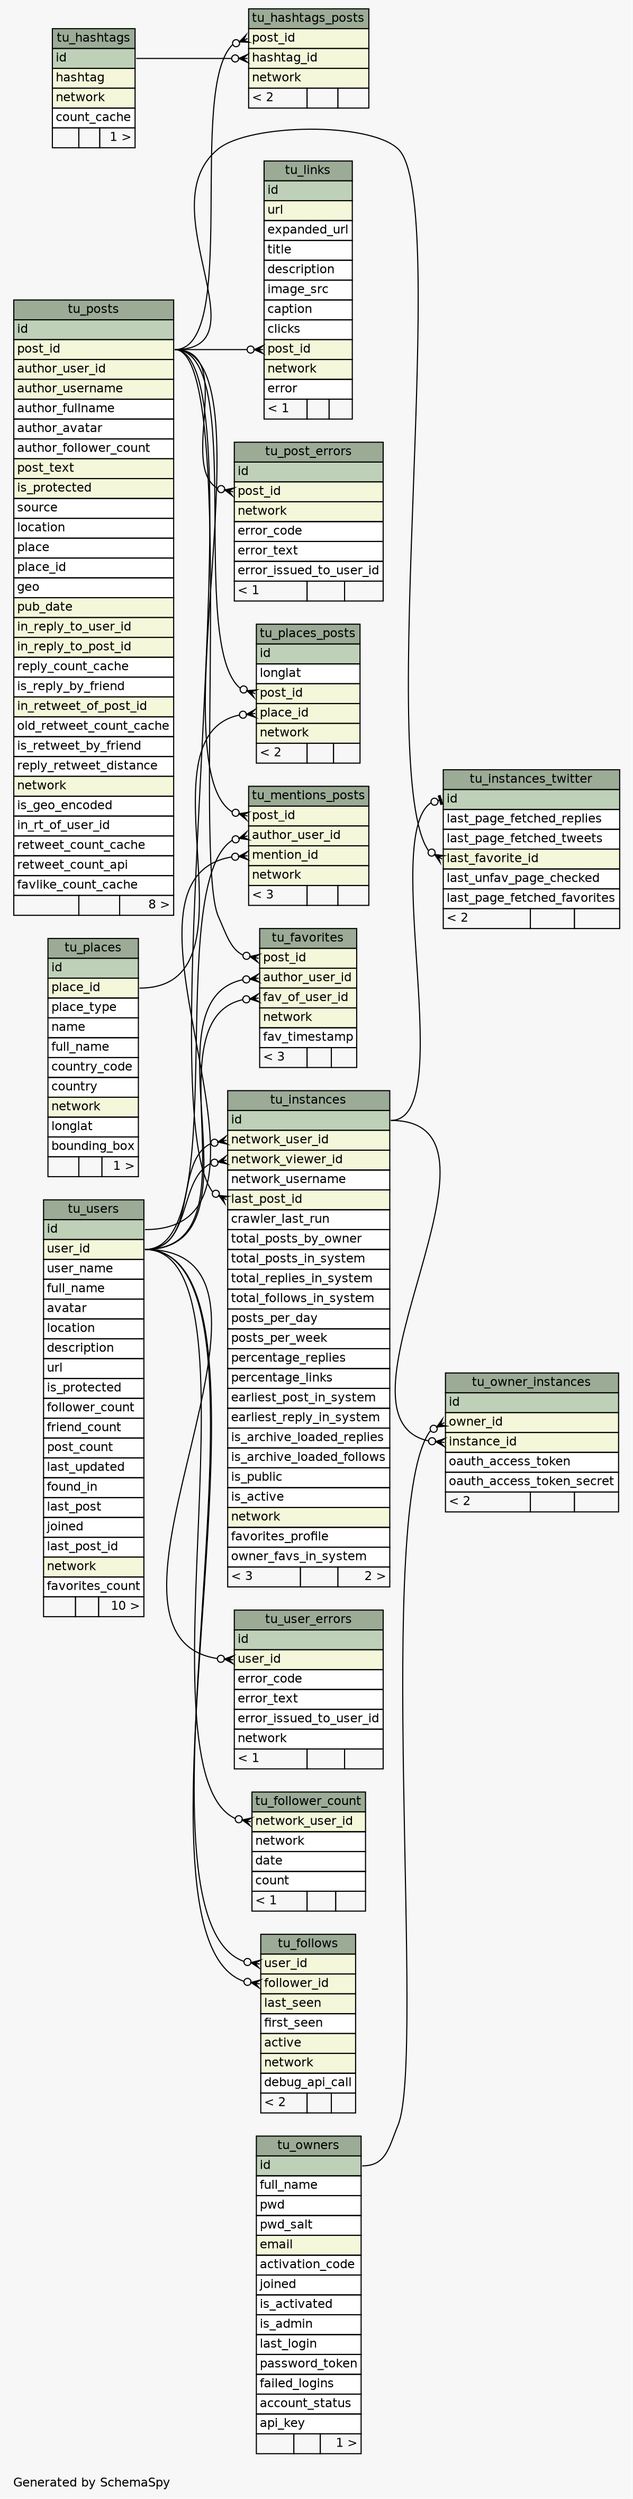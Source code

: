 // dot 2.26.3 on Linux 3.0.0-1-amd64
// SchemaSpy rev 590
digraph "largeRelationshipsDiagram" {
  graph [
    rankdir="RL"
    bgcolor="#f7f7f7"
    label="\nGenerated by SchemaSpy"
    labeljust="l"
    nodesep="0.18"
    ranksep="0.46"
    fontname="Helvetica"
    fontsize="11"
  ];
  node [
    fontname="Helvetica"
    fontsize="11"
    shape="plaintext"
  ];
  edge [
    arrowsize="0.8"
  ];
  "tu_favorites" [
    label=<
    <TABLE BORDER="0" CELLBORDER="1" CELLSPACING="0" BGCOLOR="#ffffff">
      <TR><TD COLSPAN="3" BGCOLOR="#9bab96" ALIGN="CENTER">tu_favorites</TD></TR>
      <TR><TD PORT="post_id" COLSPAN="3" BGCOLOR="#f4f7da" ALIGN="LEFT">post_id</TD></TR>
      <TR><TD PORT="author_user_id" COLSPAN="3" BGCOLOR="#f4f7da" ALIGN="LEFT">author_user_id</TD></TR>
      <TR><TD PORT="fav_of_user_id" COLSPAN="3" BGCOLOR="#f4f7da" ALIGN="LEFT">fav_of_user_id</TD></TR>
      <TR><TD PORT="network" COLSPAN="3" BGCOLOR="#f4f7da" ALIGN="LEFT">network</TD></TR>
      <TR><TD PORT="fav_timestamp" COLSPAN="3" ALIGN="LEFT">fav_timestamp</TD></TR>
      <TR><TD ALIGN="LEFT" BGCOLOR="#f7f7f7">&lt; 3</TD><TD ALIGN="RIGHT" BGCOLOR="#f7f7f7">  </TD><TD ALIGN="RIGHT" BGCOLOR="#f7f7f7">  </TD></TR>
    </TABLE>>
    URL="tables/tu_favorites.html"
    tooltip="tu_favorites"
  ];
  "tu_follower_count" [
    label=<
    <TABLE BORDER="0" CELLBORDER="1" CELLSPACING="0" BGCOLOR="#ffffff">
      <TR><TD COLSPAN="3" BGCOLOR="#9bab96" ALIGN="CENTER">tu_follower_count</TD></TR>
      <TR><TD PORT="network_user_id" COLSPAN="3" BGCOLOR="#f4f7da" ALIGN="LEFT">network_user_id</TD></TR>
      <TR><TD PORT="network" COLSPAN="3" ALIGN="LEFT">network</TD></TR>
      <TR><TD PORT="date" COLSPAN="3" ALIGN="LEFT">date</TD></TR>
      <TR><TD PORT="count" COLSPAN="3" ALIGN="LEFT">count</TD></TR>
      <TR><TD ALIGN="LEFT" BGCOLOR="#f7f7f7">&lt; 1</TD><TD ALIGN="RIGHT" BGCOLOR="#f7f7f7">  </TD><TD ALIGN="RIGHT" BGCOLOR="#f7f7f7">  </TD></TR>
    </TABLE>>
    URL="tables/tu_follower_count.html"
    tooltip="tu_follower_count"
  ];
  "tu_follows" [
    label=<
    <TABLE BORDER="0" CELLBORDER="1" CELLSPACING="0" BGCOLOR="#ffffff">
      <TR><TD COLSPAN="3" BGCOLOR="#9bab96" ALIGN="CENTER">tu_follows</TD></TR>
      <TR><TD PORT="user_id" COLSPAN="3" BGCOLOR="#f4f7da" ALIGN="LEFT">user_id</TD></TR>
      <TR><TD PORT="follower_id" COLSPAN="3" BGCOLOR="#f4f7da" ALIGN="LEFT">follower_id</TD></TR>
      <TR><TD PORT="last_seen" COLSPAN="3" BGCOLOR="#f4f7da" ALIGN="LEFT">last_seen</TD></TR>
      <TR><TD PORT="first_seen" COLSPAN="3" ALIGN="LEFT">first_seen</TD></TR>
      <TR><TD PORT="active" COLSPAN="3" BGCOLOR="#f4f7da" ALIGN="LEFT">active</TD></TR>
      <TR><TD PORT="network" COLSPAN="3" BGCOLOR="#f4f7da" ALIGN="LEFT">network</TD></TR>
      <TR><TD PORT="debug_api_call" COLSPAN="3" ALIGN="LEFT">debug_api_call</TD></TR>
      <TR><TD ALIGN="LEFT" BGCOLOR="#f7f7f7">&lt; 2</TD><TD ALIGN="RIGHT" BGCOLOR="#f7f7f7">  </TD><TD ALIGN="RIGHT" BGCOLOR="#f7f7f7">  </TD></TR>
    </TABLE>>
    URL="tables/tu_follows.html"
    tooltip="tu_follows"
  ];
  "tu_hashtags" [
    label=<
    <TABLE BORDER="0" CELLBORDER="1" CELLSPACING="0" BGCOLOR="#ffffff">
      <TR><TD COLSPAN="3" BGCOLOR="#9bab96" ALIGN="CENTER">tu_hashtags</TD></TR>
      <TR><TD PORT="id" COLSPAN="3" BGCOLOR="#bed1b8" ALIGN="LEFT">id</TD></TR>
      <TR><TD PORT="hashtag" COLSPAN="3" BGCOLOR="#f4f7da" ALIGN="LEFT">hashtag</TD></TR>
      <TR><TD PORT="network" COLSPAN="3" BGCOLOR="#f4f7da" ALIGN="LEFT">network</TD></TR>
      <TR><TD PORT="count_cache" COLSPAN="3" ALIGN="LEFT">count_cache</TD></TR>
      <TR><TD ALIGN="LEFT" BGCOLOR="#f7f7f7">  </TD><TD ALIGN="RIGHT" BGCOLOR="#f7f7f7">  </TD><TD ALIGN="RIGHT" BGCOLOR="#f7f7f7">1 &gt;</TD></TR>
    </TABLE>>
    URL="tables/tu_hashtags.html"
    tooltip="tu_hashtags"
  ];
  "tu_hashtags_posts" [
    label=<
    <TABLE BORDER="0" CELLBORDER="1" CELLSPACING="0" BGCOLOR="#ffffff">
      <TR><TD COLSPAN="3" BGCOLOR="#9bab96" ALIGN="CENTER">tu_hashtags_posts</TD></TR>
      <TR><TD PORT="post_id" COLSPAN="3" BGCOLOR="#f4f7da" ALIGN="LEFT">post_id</TD></TR>
      <TR><TD PORT="hashtag_id" COLSPAN="3" BGCOLOR="#f4f7da" ALIGN="LEFT">hashtag_id</TD></TR>
      <TR><TD PORT="network" COLSPAN="3" BGCOLOR="#f4f7da" ALIGN="LEFT">network</TD></TR>
      <TR><TD ALIGN="LEFT" BGCOLOR="#f7f7f7">&lt; 2</TD><TD ALIGN="RIGHT" BGCOLOR="#f7f7f7">  </TD><TD ALIGN="RIGHT" BGCOLOR="#f7f7f7">  </TD></TR>
    </TABLE>>
    URL="tables/tu_hashtags_posts.html"
    tooltip="tu_hashtags_posts"
  ];
  "tu_instances" [
    label=<
    <TABLE BORDER="0" CELLBORDER="1" CELLSPACING="0" BGCOLOR="#ffffff">
      <TR><TD COLSPAN="3" BGCOLOR="#9bab96" ALIGN="CENTER">tu_instances</TD></TR>
      <TR><TD PORT="id" COLSPAN="3" BGCOLOR="#bed1b8" ALIGN="LEFT">id</TD></TR>
      <TR><TD PORT="network_user_id" COLSPAN="3" BGCOLOR="#f4f7da" ALIGN="LEFT">network_user_id</TD></TR>
      <TR><TD PORT="network_viewer_id" COLSPAN="3" BGCOLOR="#f4f7da" ALIGN="LEFT">network_viewer_id</TD></TR>
      <TR><TD PORT="network_username" COLSPAN="3" ALIGN="LEFT">network_username</TD></TR>
      <TR><TD PORT="last_post_id" COLSPAN="3" BGCOLOR="#f4f7da" ALIGN="LEFT">last_post_id</TD></TR>
      <TR><TD PORT="crawler_last_run" COLSPAN="3" ALIGN="LEFT">crawler_last_run</TD></TR>
      <TR><TD PORT="total_posts_by_owner" COLSPAN="3" ALIGN="LEFT">total_posts_by_owner</TD></TR>
      <TR><TD PORT="total_posts_in_system" COLSPAN="3" ALIGN="LEFT">total_posts_in_system</TD></TR>
      <TR><TD PORT="total_replies_in_system" COLSPAN="3" ALIGN="LEFT">total_replies_in_system</TD></TR>
      <TR><TD PORT="total_follows_in_system" COLSPAN="3" ALIGN="LEFT">total_follows_in_system</TD></TR>
      <TR><TD PORT="posts_per_day" COLSPAN="3" ALIGN="LEFT">posts_per_day</TD></TR>
      <TR><TD PORT="posts_per_week" COLSPAN="3" ALIGN="LEFT">posts_per_week</TD></TR>
      <TR><TD PORT="percentage_replies" COLSPAN="3" ALIGN="LEFT">percentage_replies</TD></TR>
      <TR><TD PORT="percentage_links" COLSPAN="3" ALIGN="LEFT">percentage_links</TD></TR>
      <TR><TD PORT="earliest_post_in_system" COLSPAN="3" ALIGN="LEFT">earliest_post_in_system</TD></TR>
      <TR><TD PORT="earliest_reply_in_system" COLSPAN="3" ALIGN="LEFT">earliest_reply_in_system</TD></TR>
      <TR><TD PORT="is_archive_loaded_replies" COLSPAN="3" ALIGN="LEFT">is_archive_loaded_replies</TD></TR>
      <TR><TD PORT="is_archive_loaded_follows" COLSPAN="3" ALIGN="LEFT">is_archive_loaded_follows</TD></TR>
      <TR><TD PORT="is_public" COLSPAN="3" ALIGN="LEFT">is_public</TD></TR>
      <TR><TD PORT="is_active" COLSPAN="3" ALIGN="LEFT">is_active</TD></TR>
      <TR><TD PORT="network" COLSPAN="3" BGCOLOR="#f4f7da" ALIGN="LEFT">network</TD></TR>
      <TR><TD PORT="favorites_profile" COLSPAN="3" ALIGN="LEFT">favorites_profile</TD></TR>
      <TR><TD PORT="owner_favs_in_system" COLSPAN="3" ALIGN="LEFT">owner_favs_in_system</TD></TR>
      <TR><TD ALIGN="LEFT" BGCOLOR="#f7f7f7">&lt; 3</TD><TD ALIGN="RIGHT" BGCOLOR="#f7f7f7">  </TD><TD ALIGN="RIGHT" BGCOLOR="#f7f7f7">2 &gt;</TD></TR>
    </TABLE>>
    URL="tables/tu_instances.html"
    tooltip="tu_instances"
  ];
  "tu_instances_twitter" [
    label=<
    <TABLE BORDER="0" CELLBORDER="1" CELLSPACING="0" BGCOLOR="#ffffff">
      <TR><TD COLSPAN="3" BGCOLOR="#9bab96" ALIGN="CENTER">tu_instances_twitter</TD></TR>
      <TR><TD PORT="id" COLSPAN="3" BGCOLOR="#bed1b8" ALIGN="LEFT">id</TD></TR>
      <TR><TD PORT="last_page_fetched_replies" COLSPAN="3" ALIGN="LEFT">last_page_fetched_replies</TD></TR>
      <TR><TD PORT="last_page_fetched_tweets" COLSPAN="3" ALIGN="LEFT">last_page_fetched_tweets</TD></TR>
      <TR><TD PORT="last_favorite_id" COLSPAN="3" BGCOLOR="#f4f7da" ALIGN="LEFT">last_favorite_id</TD></TR>
      <TR><TD PORT="last_unfav_page_checked" COLSPAN="3" ALIGN="LEFT">last_unfav_page_checked</TD></TR>
      <TR><TD PORT="last_page_fetched_favorites" COLSPAN="3" ALIGN="LEFT">last_page_fetched_favorites</TD></TR>
      <TR><TD ALIGN="LEFT" BGCOLOR="#f7f7f7">&lt; 2</TD><TD ALIGN="RIGHT" BGCOLOR="#f7f7f7">  </TD><TD ALIGN="RIGHT" BGCOLOR="#f7f7f7">  </TD></TR>
    </TABLE>>
    URL="tables/tu_instances_twitter.html"
    tooltip="tu_instances_twitter"
  ];
  "tu_links" [
    label=<
    <TABLE BORDER="0" CELLBORDER="1" CELLSPACING="0" BGCOLOR="#ffffff">
      <TR><TD COLSPAN="3" BGCOLOR="#9bab96" ALIGN="CENTER">tu_links</TD></TR>
      <TR><TD PORT="id" COLSPAN="3" BGCOLOR="#bed1b8" ALIGN="LEFT">id</TD></TR>
      <TR><TD PORT="url" COLSPAN="3" BGCOLOR="#f4f7da" ALIGN="LEFT">url</TD></TR>
      <TR><TD PORT="expanded_url" COLSPAN="3" ALIGN="LEFT">expanded_url</TD></TR>
      <TR><TD PORT="title" COLSPAN="3" ALIGN="LEFT">title</TD></TR>
      <TR><TD PORT="description" COLSPAN="3" ALIGN="LEFT">description</TD></TR>
      <TR><TD PORT="image_src" COLSPAN="3" ALIGN="LEFT">image_src</TD></TR>
      <TR><TD PORT="caption" COLSPAN="3" ALIGN="LEFT">caption</TD></TR>
      <TR><TD PORT="clicks" COLSPAN="3" ALIGN="LEFT">clicks</TD></TR>
      <TR><TD PORT="post_id" COLSPAN="3" BGCOLOR="#f4f7da" ALIGN="LEFT">post_id</TD></TR>
      <TR><TD PORT="network" COLSPAN="3" BGCOLOR="#f4f7da" ALIGN="LEFT">network</TD></TR>
      <TR><TD PORT="error" COLSPAN="3" ALIGN="LEFT">error</TD></TR>
      <TR><TD ALIGN="LEFT" BGCOLOR="#f7f7f7">&lt; 1</TD><TD ALIGN="RIGHT" BGCOLOR="#f7f7f7">  </TD><TD ALIGN="RIGHT" BGCOLOR="#f7f7f7">  </TD></TR>
    </TABLE>>
    URL="tables/tu_links.html"
    tooltip="tu_links"
  ];
  "tu_mentions_posts" [
    label=<
    <TABLE BORDER="0" CELLBORDER="1" CELLSPACING="0" BGCOLOR="#ffffff">
      <TR><TD COLSPAN="3" BGCOLOR="#9bab96" ALIGN="CENTER">tu_mentions_posts</TD></TR>
      <TR><TD PORT="post_id" COLSPAN="3" BGCOLOR="#f4f7da" ALIGN="LEFT">post_id</TD></TR>
      <TR><TD PORT="author_user_id" COLSPAN="3" BGCOLOR="#f4f7da" ALIGN="LEFT">author_user_id</TD></TR>
      <TR><TD PORT="mention_id" COLSPAN="3" BGCOLOR="#f4f7da" ALIGN="LEFT">mention_id</TD></TR>
      <TR><TD PORT="network" COLSPAN="3" BGCOLOR="#f4f7da" ALIGN="LEFT">network</TD></TR>
      <TR><TD ALIGN="LEFT" BGCOLOR="#f7f7f7">&lt; 3</TD><TD ALIGN="RIGHT" BGCOLOR="#f7f7f7">  </TD><TD ALIGN="RIGHT" BGCOLOR="#f7f7f7">  </TD></TR>
    </TABLE>>
    URL="tables/tu_mentions_posts.html"
    tooltip="tu_mentions_posts"
  ];
  "tu_owner_instances" [
    label=<
    <TABLE BORDER="0" CELLBORDER="1" CELLSPACING="0" BGCOLOR="#ffffff">
      <TR><TD COLSPAN="3" BGCOLOR="#9bab96" ALIGN="CENTER">tu_owner_instances</TD></TR>
      <TR><TD PORT="id" COLSPAN="3" BGCOLOR="#bed1b8" ALIGN="LEFT">id</TD></TR>
      <TR><TD PORT="owner_id" COLSPAN="3" BGCOLOR="#f4f7da" ALIGN="LEFT">owner_id</TD></TR>
      <TR><TD PORT="instance_id" COLSPAN="3" BGCOLOR="#f4f7da" ALIGN="LEFT">instance_id</TD></TR>
      <TR><TD PORT="oauth_access_token" COLSPAN="3" ALIGN="LEFT">oauth_access_token</TD></TR>
      <TR><TD PORT="oauth_access_token_secret" COLSPAN="3" ALIGN="LEFT">oauth_access_token_secret</TD></TR>
      <TR><TD ALIGN="LEFT" BGCOLOR="#f7f7f7">&lt; 2</TD><TD ALIGN="RIGHT" BGCOLOR="#f7f7f7">  </TD><TD ALIGN="RIGHT" BGCOLOR="#f7f7f7">  </TD></TR>
    </TABLE>>
    URL="tables/tu_owner_instances.html"
    tooltip="tu_owner_instances"
  ];
  "tu_owners" [
    label=<
    <TABLE BORDER="0" CELLBORDER="1" CELLSPACING="0" BGCOLOR="#ffffff">
      <TR><TD COLSPAN="3" BGCOLOR="#9bab96" ALIGN="CENTER">tu_owners</TD></TR>
      <TR><TD PORT="id" COLSPAN="3" BGCOLOR="#bed1b8" ALIGN="LEFT">id</TD></TR>
      <TR><TD PORT="full_name" COLSPAN="3" ALIGN="LEFT">full_name</TD></TR>
      <TR><TD PORT="pwd" COLSPAN="3" ALIGN="LEFT">pwd</TD></TR>
      <TR><TD PORT="pwd_salt" COLSPAN="3" ALIGN="LEFT">pwd_salt</TD></TR>
      <TR><TD PORT="email" COLSPAN="3" BGCOLOR="#f4f7da" ALIGN="LEFT">email</TD></TR>
      <TR><TD PORT="activation_code" COLSPAN="3" ALIGN="LEFT">activation_code</TD></TR>
      <TR><TD PORT="joined" COLSPAN="3" ALIGN="LEFT">joined</TD></TR>
      <TR><TD PORT="is_activated" COLSPAN="3" ALIGN="LEFT">is_activated</TD></TR>
      <TR><TD PORT="is_admin" COLSPAN="3" ALIGN="LEFT">is_admin</TD></TR>
      <TR><TD PORT="last_login" COLSPAN="3" ALIGN="LEFT">last_login</TD></TR>
      <TR><TD PORT="password_token" COLSPAN="3" ALIGN="LEFT">password_token</TD></TR>
      <TR><TD PORT="failed_logins" COLSPAN="3" ALIGN="LEFT">failed_logins</TD></TR>
      <TR><TD PORT="account_status" COLSPAN="3" ALIGN="LEFT">account_status</TD></TR>
      <TR><TD PORT="api_key" COLSPAN="3" ALIGN="LEFT">api_key</TD></TR>
      <TR><TD ALIGN="LEFT" BGCOLOR="#f7f7f7">  </TD><TD ALIGN="RIGHT" BGCOLOR="#f7f7f7">  </TD><TD ALIGN="RIGHT" BGCOLOR="#f7f7f7">1 &gt;</TD></TR>
    </TABLE>>
    URL="tables/tu_owners.html"
    tooltip="tu_owners"
  ];
  "tu_places" [
    label=<
    <TABLE BORDER="0" CELLBORDER="1" CELLSPACING="0" BGCOLOR="#ffffff">
      <TR><TD COLSPAN="3" BGCOLOR="#9bab96" ALIGN="CENTER">tu_places</TD></TR>
      <TR><TD PORT="id" COLSPAN="3" BGCOLOR="#bed1b8" ALIGN="LEFT">id</TD></TR>
      <TR><TD PORT="place_id" COLSPAN="3" BGCOLOR="#f4f7da" ALIGN="LEFT">place_id</TD></TR>
      <TR><TD PORT="place_type" COLSPAN="3" ALIGN="LEFT">place_type</TD></TR>
      <TR><TD PORT="name" COLSPAN="3" ALIGN="LEFT">name</TD></TR>
      <TR><TD PORT="full_name" COLSPAN="3" ALIGN="LEFT">full_name</TD></TR>
      <TR><TD PORT="country_code" COLSPAN="3" ALIGN="LEFT">country_code</TD></TR>
      <TR><TD PORT="country" COLSPAN="3" ALIGN="LEFT">country</TD></TR>
      <TR><TD PORT="network" COLSPAN="3" BGCOLOR="#f4f7da" ALIGN="LEFT">network</TD></TR>
      <TR><TD PORT="longlat" COLSPAN="3" ALIGN="LEFT">longlat</TD></TR>
      <TR><TD PORT="bounding_box" COLSPAN="3" ALIGN="LEFT">bounding_box</TD></TR>
      <TR><TD ALIGN="LEFT" BGCOLOR="#f7f7f7">  </TD><TD ALIGN="RIGHT" BGCOLOR="#f7f7f7">  </TD><TD ALIGN="RIGHT" BGCOLOR="#f7f7f7">1 &gt;</TD></TR>
    </TABLE>>
    URL="tables/tu_places.html"
    tooltip="tu_places"
  ];
  "tu_places_posts" [
    label=<
    <TABLE BORDER="0" CELLBORDER="1" CELLSPACING="0" BGCOLOR="#ffffff">
      <TR><TD COLSPAN="3" BGCOLOR="#9bab96" ALIGN="CENTER">tu_places_posts</TD></TR>
      <TR><TD PORT="id" COLSPAN="3" BGCOLOR="#bed1b8" ALIGN="LEFT">id</TD></TR>
      <TR><TD PORT="longlat" COLSPAN="3" ALIGN="LEFT">longlat</TD></TR>
      <TR><TD PORT="post_id" COLSPAN="3" BGCOLOR="#f4f7da" ALIGN="LEFT">post_id</TD></TR>
      <TR><TD PORT="place_id" COLSPAN="3" BGCOLOR="#f4f7da" ALIGN="LEFT">place_id</TD></TR>
      <TR><TD PORT="network" COLSPAN="3" BGCOLOR="#f4f7da" ALIGN="LEFT">network</TD></TR>
      <TR><TD ALIGN="LEFT" BGCOLOR="#f7f7f7">&lt; 2</TD><TD ALIGN="RIGHT" BGCOLOR="#f7f7f7">  </TD><TD ALIGN="RIGHT" BGCOLOR="#f7f7f7">  </TD></TR>
    </TABLE>>
    URL="tables/tu_places_posts.html"
    tooltip="tu_places_posts"
  ];
  "tu_post_errors" [
    label=<
    <TABLE BORDER="0" CELLBORDER="1" CELLSPACING="0" BGCOLOR="#ffffff">
      <TR><TD COLSPAN="3" BGCOLOR="#9bab96" ALIGN="CENTER">tu_post_errors</TD></TR>
      <TR><TD PORT="id" COLSPAN="3" BGCOLOR="#bed1b8" ALIGN="LEFT">id</TD></TR>
      <TR><TD PORT="post_id" COLSPAN="3" BGCOLOR="#f4f7da" ALIGN="LEFT">post_id</TD></TR>
      <TR><TD PORT="network" COLSPAN="3" BGCOLOR="#f4f7da" ALIGN="LEFT">network</TD></TR>
      <TR><TD PORT="error_code" COLSPAN="3" ALIGN="LEFT">error_code</TD></TR>
      <TR><TD PORT="error_text" COLSPAN="3" ALIGN="LEFT">error_text</TD></TR>
      <TR><TD PORT="error_issued_to_user_id" COLSPAN="3" ALIGN="LEFT">error_issued_to_user_id</TD></TR>
      <TR><TD ALIGN="LEFT" BGCOLOR="#f7f7f7">&lt; 1</TD><TD ALIGN="RIGHT" BGCOLOR="#f7f7f7">  </TD><TD ALIGN="RIGHT" BGCOLOR="#f7f7f7">  </TD></TR>
    </TABLE>>
    URL="tables/tu_post_errors.html"
    tooltip="tu_post_errors"
  ];
  "tu_posts" [
    label=<
    <TABLE BORDER="0" CELLBORDER="1" CELLSPACING="0" BGCOLOR="#ffffff">
      <TR><TD COLSPAN="3" BGCOLOR="#9bab96" ALIGN="CENTER">tu_posts</TD></TR>
      <TR><TD PORT="id" COLSPAN="3" BGCOLOR="#bed1b8" ALIGN="LEFT">id</TD></TR>
      <TR><TD PORT="post_id" COLSPAN="3" BGCOLOR="#f4f7da" ALIGN="LEFT">post_id</TD></TR>
      <TR><TD PORT="author_user_id" COLSPAN="3" BGCOLOR="#f4f7da" ALIGN="LEFT">author_user_id</TD></TR>
      <TR><TD PORT="author_username" COLSPAN="3" BGCOLOR="#f4f7da" ALIGN="LEFT">author_username</TD></TR>
      <TR><TD PORT="author_fullname" COLSPAN="3" ALIGN="LEFT">author_fullname</TD></TR>
      <TR><TD PORT="author_avatar" COLSPAN="3" ALIGN="LEFT">author_avatar</TD></TR>
      <TR><TD PORT="author_follower_count" COLSPAN="3" ALIGN="LEFT">author_follower_count</TD></TR>
      <TR><TD PORT="post_text" COLSPAN="3" BGCOLOR="#f4f7da" ALIGN="LEFT">post_text</TD></TR>
      <TR><TD PORT="is_protected" COLSPAN="3" BGCOLOR="#f4f7da" ALIGN="LEFT">is_protected</TD></TR>
      <TR><TD PORT="source" COLSPAN="3" ALIGN="LEFT">source</TD></TR>
      <TR><TD PORT="location" COLSPAN="3" ALIGN="LEFT">location</TD></TR>
      <TR><TD PORT="place" COLSPAN="3" ALIGN="LEFT">place</TD></TR>
      <TR><TD PORT="place_id" COLSPAN="3" ALIGN="LEFT">place_id</TD></TR>
      <TR><TD PORT="geo" COLSPAN="3" ALIGN="LEFT">geo</TD></TR>
      <TR><TD PORT="pub_date" COLSPAN="3" BGCOLOR="#f4f7da" ALIGN="LEFT">pub_date</TD></TR>
      <TR><TD PORT="in_reply_to_user_id" COLSPAN="3" BGCOLOR="#f4f7da" ALIGN="LEFT">in_reply_to_user_id</TD></TR>
      <TR><TD PORT="in_reply_to_post_id" COLSPAN="3" BGCOLOR="#f4f7da" ALIGN="LEFT">in_reply_to_post_id</TD></TR>
      <TR><TD PORT="reply_count_cache" COLSPAN="3" ALIGN="LEFT">reply_count_cache</TD></TR>
      <TR><TD PORT="is_reply_by_friend" COLSPAN="3" ALIGN="LEFT">is_reply_by_friend</TD></TR>
      <TR><TD PORT="in_retweet_of_post_id" COLSPAN="3" BGCOLOR="#f4f7da" ALIGN="LEFT">in_retweet_of_post_id</TD></TR>
      <TR><TD PORT="old_retweet_count_cache" COLSPAN="3" ALIGN="LEFT">old_retweet_count_cache</TD></TR>
      <TR><TD PORT="is_retweet_by_friend" COLSPAN="3" ALIGN="LEFT">is_retweet_by_friend</TD></TR>
      <TR><TD PORT="reply_retweet_distance" COLSPAN="3" ALIGN="LEFT">reply_retweet_distance</TD></TR>
      <TR><TD PORT="network" COLSPAN="3" BGCOLOR="#f4f7da" ALIGN="LEFT">network</TD></TR>
      <TR><TD PORT="is_geo_encoded" COLSPAN="3" ALIGN="LEFT">is_geo_encoded</TD></TR>
      <TR><TD PORT="in_rt_of_user_id" COLSPAN="3" ALIGN="LEFT">in_rt_of_user_id</TD></TR>
      <TR><TD PORT="retweet_count_cache" COLSPAN="3" ALIGN="LEFT">retweet_count_cache</TD></TR>
      <TR><TD PORT="retweet_count_api" COLSPAN="3" ALIGN="LEFT">retweet_count_api</TD></TR>
      <TR><TD PORT="favlike_count_cache" COLSPAN="3" ALIGN="LEFT">favlike_count_cache</TD></TR>
      <TR><TD ALIGN="LEFT" BGCOLOR="#f7f7f7">  </TD><TD ALIGN="RIGHT" BGCOLOR="#f7f7f7">  </TD><TD ALIGN="RIGHT" BGCOLOR="#f7f7f7">8 &gt;</TD></TR>
    </TABLE>>
    URL="tables/tu_posts.html"
    tooltip="tu_posts"
  ];
  "tu_user_errors" [
    label=<
    <TABLE BORDER="0" CELLBORDER="1" CELLSPACING="0" BGCOLOR="#ffffff">
      <TR><TD COLSPAN="3" BGCOLOR="#9bab96" ALIGN="CENTER">tu_user_errors</TD></TR>
      <TR><TD PORT="id" COLSPAN="3" BGCOLOR="#bed1b8" ALIGN="LEFT">id</TD></TR>
      <TR><TD PORT="user_id" COLSPAN="3" BGCOLOR="#f4f7da" ALIGN="LEFT">user_id</TD></TR>
      <TR><TD PORT="error_code" COLSPAN="3" ALIGN="LEFT">error_code</TD></TR>
      <TR><TD PORT="error_text" COLSPAN="3" ALIGN="LEFT">error_text</TD></TR>
      <TR><TD PORT="error_issued_to_user_id" COLSPAN="3" ALIGN="LEFT">error_issued_to_user_id</TD></TR>
      <TR><TD PORT="network" COLSPAN="3" ALIGN="LEFT">network</TD></TR>
      <TR><TD ALIGN="LEFT" BGCOLOR="#f7f7f7">&lt; 1</TD><TD ALIGN="RIGHT" BGCOLOR="#f7f7f7">  </TD><TD ALIGN="RIGHT" BGCOLOR="#f7f7f7">  </TD></TR>
    </TABLE>>
    URL="tables/tu_user_errors.html"
    tooltip="tu_user_errors"
  ];
  "tu_users" [
    label=<
    <TABLE BORDER="0" CELLBORDER="1" CELLSPACING="0" BGCOLOR="#ffffff">
      <TR><TD COLSPAN="3" BGCOLOR="#9bab96" ALIGN="CENTER">tu_users</TD></TR>
      <TR><TD PORT="id" COLSPAN="3" BGCOLOR="#bed1b8" ALIGN="LEFT">id</TD></TR>
      <TR><TD PORT="user_id" COLSPAN="3" BGCOLOR="#f4f7da" ALIGN="LEFT">user_id</TD></TR>
      <TR><TD PORT="user_name" COLSPAN="3" ALIGN="LEFT">user_name</TD></TR>
      <TR><TD PORT="full_name" COLSPAN="3" ALIGN="LEFT">full_name</TD></TR>
      <TR><TD PORT="avatar" COLSPAN="3" ALIGN="LEFT">avatar</TD></TR>
      <TR><TD PORT="location" COLSPAN="3" ALIGN="LEFT">location</TD></TR>
      <TR><TD PORT="description" COLSPAN="3" ALIGN="LEFT">description</TD></TR>
      <TR><TD PORT="url" COLSPAN="3" ALIGN="LEFT">url</TD></TR>
      <TR><TD PORT="is_protected" COLSPAN="3" ALIGN="LEFT">is_protected</TD></TR>
      <TR><TD PORT="follower_count" COLSPAN="3" ALIGN="LEFT">follower_count</TD></TR>
      <TR><TD PORT="friend_count" COLSPAN="3" ALIGN="LEFT">friend_count</TD></TR>
      <TR><TD PORT="post_count" COLSPAN="3" ALIGN="LEFT">post_count</TD></TR>
      <TR><TD PORT="last_updated" COLSPAN="3" ALIGN="LEFT">last_updated</TD></TR>
      <TR><TD PORT="found_in" COLSPAN="3" ALIGN="LEFT">found_in</TD></TR>
      <TR><TD PORT="last_post" COLSPAN="3" ALIGN="LEFT">last_post</TD></TR>
      <TR><TD PORT="joined" COLSPAN="3" ALIGN="LEFT">joined</TD></TR>
      <TR><TD PORT="last_post_id" COLSPAN="3" ALIGN="LEFT">last_post_id</TD></TR>
      <TR><TD PORT="network" COLSPAN="3" BGCOLOR="#f4f7da" ALIGN="LEFT">network</TD></TR>
      <TR><TD PORT="favorites_count" COLSPAN="3" ALIGN="LEFT">favorites_count</TD></TR>
      <TR><TD ALIGN="LEFT" BGCOLOR="#f7f7f7">  </TD><TD ALIGN="RIGHT" BGCOLOR="#f7f7f7">  </TD><TD ALIGN="RIGHT" BGCOLOR="#f7f7f7">10 &gt;</TD></TR>
    </TABLE>>
    URL="tables/tu_users.html"
    tooltip="tu_users"
  ];
  "tu_favorites":"author_user_id":w -> "tu_users":"user_id":e [arrowhead=none dir=back arrowtail=crowodot];
  "tu_favorites":"fav_of_user_id":w -> "tu_users":"user_id":e [arrowhead=none dir=back arrowtail=crowodot];
  "tu_favorites":"post_id":w -> "tu_posts":"post_id":e [arrowhead=none dir=back arrowtail=crowodot];
  "tu_follower_count":"network_user_id":w -> "tu_users":"user_id":e [arrowhead=none dir=back arrowtail=crowodot];
  "tu_follows":"follower_id":w -> "tu_users":"user_id":e [arrowhead=none dir=back arrowtail=crowodot];
  "tu_follows":"user_id":w -> "tu_users":"user_id":e [arrowhead=none dir=back arrowtail=crowodot];
  "tu_hashtags_posts":"hashtag_id":w -> "tu_hashtags":"id":e [arrowhead=none dir=back arrowtail=crowodot];
  "tu_hashtags_posts":"post_id":w -> "tu_posts":"post_id":e [arrowhead=none dir=back arrowtail=crowodot];
  "tu_instances":"last_post_id":w -> "tu_posts":"post_id":e [arrowhead=none dir=back arrowtail=crowodot];
  "tu_instances":"network_user_id":w -> "tu_users":"user_id":e [arrowhead=none dir=back arrowtail=crowodot];
  "tu_instances":"network_viewer_id":w -> "tu_users":"user_id":e [arrowhead=none dir=back arrowtail=crowodot];
  "tu_instances_twitter":"id":w -> "tu_instances":"id":e [arrowhead=none dir=back arrowtail=teeodot];
  "tu_instances_twitter":"last_favorite_id":w -> "tu_posts":"post_id":e [arrowhead=none dir=back arrowtail=crowodot];
  "tu_links":"post_id":w -> "tu_posts":"post_id":e [arrowhead=none dir=back arrowtail=crowodot];
  "tu_mentions_posts":"author_user_id":w -> "tu_users":"user_id":e [arrowhead=none dir=back arrowtail=crowodot];
  "tu_mentions_posts":"mention_id":w -> "tu_users":"id":e [arrowhead=none dir=back arrowtail=crowodot];
  "tu_mentions_posts":"post_id":w -> "tu_posts":"post_id":e [arrowhead=none dir=back arrowtail=crowodot];
  "tu_owner_instances":"instance_id":w -> "tu_instances":"id":e [arrowhead=none dir=back arrowtail=crowodot];
  "tu_owner_instances":"owner_id":w -> "tu_owners":"id":e [arrowhead=none dir=back arrowtail=crowodot];
  "tu_places_posts":"place_id":w -> "tu_places":"place_id":e [arrowhead=none dir=back arrowtail=crowodot];
  "tu_places_posts":"post_id":w -> "tu_posts":"post_id":e [arrowhead=none dir=back arrowtail=crowodot];
  "tu_post_errors":"post_id":w -> "tu_posts":"post_id":e [arrowhead=none dir=back arrowtail=crowodot];
  "tu_user_errors":"user_id":w -> "tu_users":"user_id":e [arrowhead=none dir=back arrowtail=crowodot];
}
